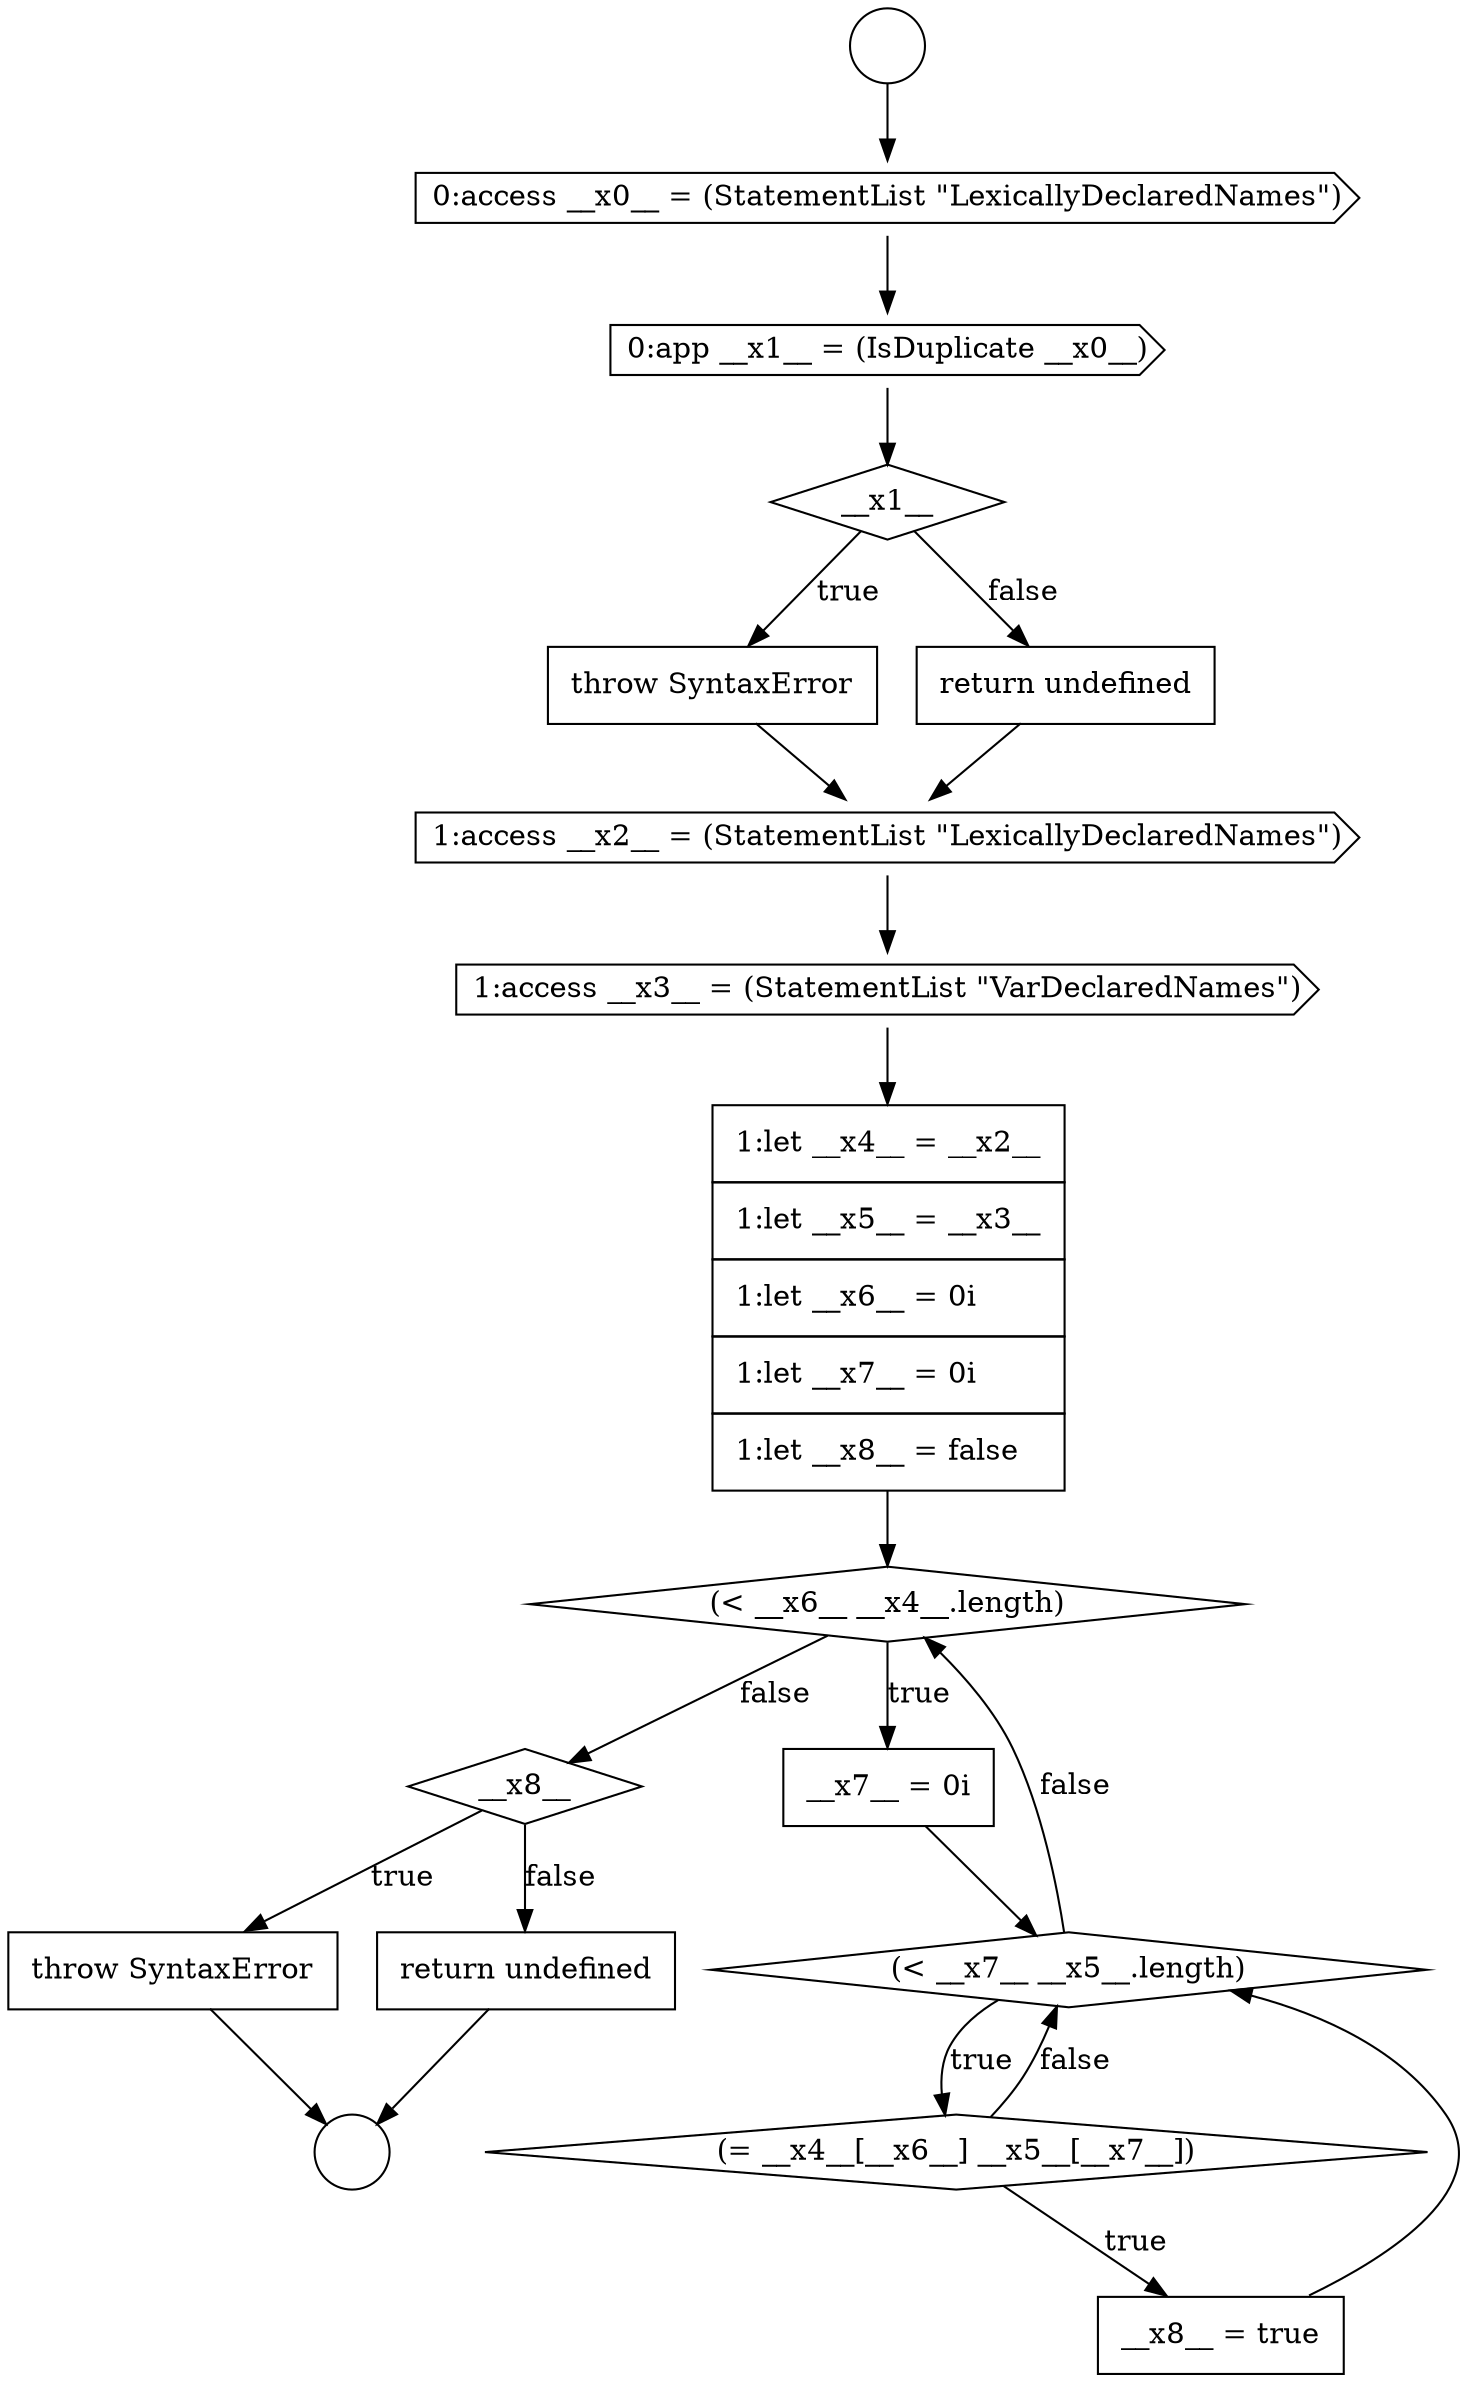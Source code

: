 digraph {
  node18316 [shape=none, margin=0, label=<<font color="black">
    <table border="0" cellborder="1" cellspacing="0" cellpadding="10">
      <tr><td align="left">throw SyntaxError</td></tr>
    </table>
  </font>> color="black" fillcolor="white" style=filled]
  node18321 [shape=diamond, label=<<font color="black">(&lt; __x6__ __x4__.length)</font>> color="black" fillcolor="white" style=filled]
  node18320 [shape=none, margin=0, label=<<font color="black">
    <table border="0" cellborder="1" cellspacing="0" cellpadding="10">
      <tr><td align="left">1:let __x4__ = __x2__</td></tr>
      <tr><td align="left">1:let __x5__ = __x3__</td></tr>
      <tr><td align="left">1:let __x6__ = 0i</td></tr>
      <tr><td align="left">1:let __x7__ = 0i</td></tr>
      <tr><td align="left">1:let __x8__ = false</td></tr>
    </table>
  </font>> color="black" fillcolor="white" style=filled]
  node18324 [shape=diamond, label=<<font color="black">(= __x4__[__x6__] __x5__[__x7__])</font>> color="black" fillcolor="white" style=filled]
  node18312 [shape=circle label=" " color="black" fillcolor="white" style=filled]
  node18325 [shape=none, margin=0, label=<<font color="black">
    <table border="0" cellborder="1" cellspacing="0" cellpadding="10">
      <tr><td align="left">__x8__ = true</td></tr>
    </table>
  </font>> color="black" fillcolor="white" style=filled]
  node18315 [shape=diamond, label=<<font color="black">__x1__</font>> color="black" fillcolor="white" style=filled]
  node18319 [shape=cds, label=<<font color="black">1:access __x3__ = (StatementList &quot;VarDeclaredNames&quot;)</font>> color="black" fillcolor="white" style=filled]
  node18314 [shape=cds, label=<<font color="black">0:app __x1__ = (IsDuplicate __x0__)</font>> color="black" fillcolor="white" style=filled]
  node18326 [shape=diamond, label=<<font color="black">__x8__</font>> color="black" fillcolor="white" style=filled]
  node18322 [shape=none, margin=0, label=<<font color="black">
    <table border="0" cellborder="1" cellspacing="0" cellpadding="10">
      <tr><td align="left">__x7__ = 0i</td></tr>
    </table>
  </font>> color="black" fillcolor="white" style=filled]
  node18318 [shape=cds, label=<<font color="black">1:access __x2__ = (StatementList &quot;LexicallyDeclaredNames&quot;)</font>> color="black" fillcolor="white" style=filled]
  node18327 [shape=none, margin=0, label=<<font color="black">
    <table border="0" cellborder="1" cellspacing="0" cellpadding="10">
      <tr><td align="left">throw SyntaxError</td></tr>
    </table>
  </font>> color="black" fillcolor="white" style=filled]
  node18317 [shape=none, margin=0, label=<<font color="black">
    <table border="0" cellborder="1" cellspacing="0" cellpadding="10">
      <tr><td align="left">return undefined</td></tr>
    </table>
  </font>> color="black" fillcolor="white" style=filled]
  node18323 [shape=diamond, label=<<font color="black">(&lt; __x7__ __x5__.length)</font>> color="black" fillcolor="white" style=filled]
  node18313 [shape=cds, label=<<font color="black">0:access __x0__ = (StatementList &quot;LexicallyDeclaredNames&quot;)</font>> color="black" fillcolor="white" style=filled]
  node18311 [shape=circle label=" " color="black" fillcolor="white" style=filled]
  node18328 [shape=none, margin=0, label=<<font color="black">
    <table border="0" cellborder="1" cellspacing="0" cellpadding="10">
      <tr><td align="left">return undefined</td></tr>
    </table>
  </font>> color="black" fillcolor="white" style=filled]
  node18326 -> node18327 [label=<<font color="black">true</font>> color="black"]
  node18326 -> node18328 [label=<<font color="black">false</font>> color="black"]
  node18314 -> node18315 [ color="black"]
  node18319 -> node18320 [ color="black"]
  node18327 -> node18312 [ color="black"]
  node18315 -> node18316 [label=<<font color="black">true</font>> color="black"]
  node18315 -> node18317 [label=<<font color="black">false</font>> color="black"]
  node18318 -> node18319 [ color="black"]
  node18322 -> node18323 [ color="black"]
  node18320 -> node18321 [ color="black"]
  node18321 -> node18322 [label=<<font color="black">true</font>> color="black"]
  node18321 -> node18326 [label=<<font color="black">false</font>> color="black"]
  node18313 -> node18314 [ color="black"]
  node18328 -> node18312 [ color="black"]
  node18325 -> node18323 [ color="black"]
  node18311 -> node18313 [ color="black"]
  node18324 -> node18325 [label=<<font color="black">true</font>> color="black"]
  node18324 -> node18323 [label=<<font color="black">false</font>> color="black"]
  node18323 -> node18324 [label=<<font color="black">true</font>> color="black"]
  node18323 -> node18321 [label=<<font color="black">false</font>> color="black"]
  node18316 -> node18318 [ color="black"]
  node18317 -> node18318 [ color="black"]
}
